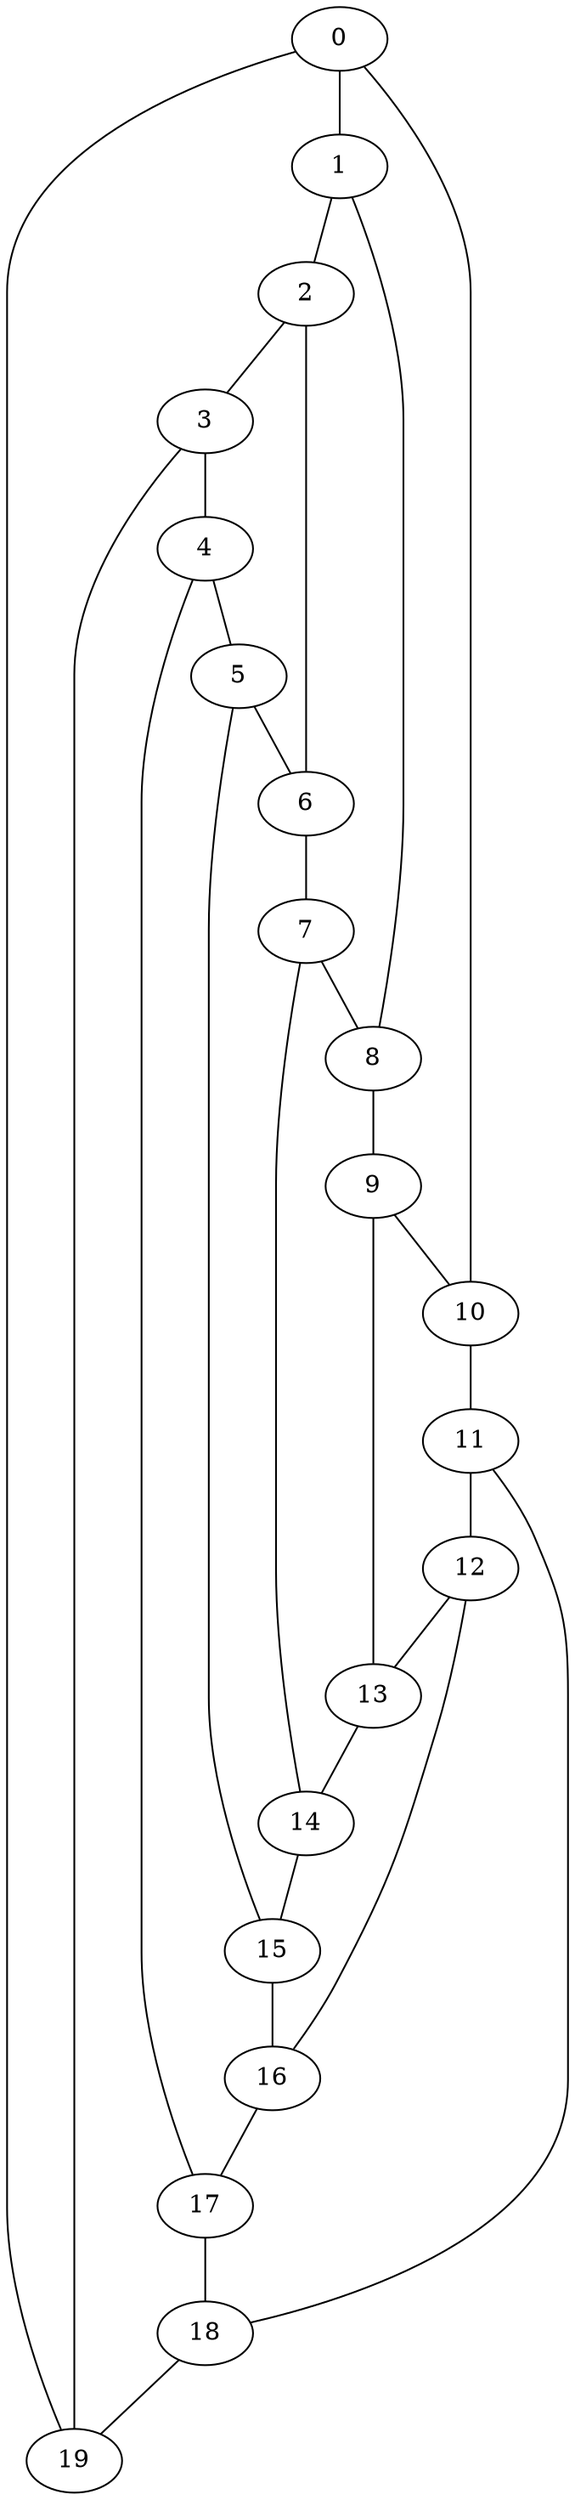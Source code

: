 strict graph "Dodecahedral Graph" {
0;
1;
2;
3;
4;
5;
6;
7;
8;
9;
10;
11;
12;
13;
14;
15;
16;
17;
18;
19;
0 -- 1;
0 -- 19;
0 -- 10;
1 -- 2;
1 -- 8;
2 -- 3;
2 -- 6;
3 -- 4;
3 -- 19;
4 -- 5;
4 -- 17;
5 -- 6;
5 -- 15;
6 -- 7;
7 -- 8;
7 -- 14;
8 -- 9;
9 -- 10;
9 -- 13;
10 -- 11;
11 -- 12;
11 -- 18;
12 -- 13;
12 -- 16;
13 -- 14;
14 -- 15;
15 -- 16;
16 -- 17;
17 -- 18;
18 -- 19;
}
